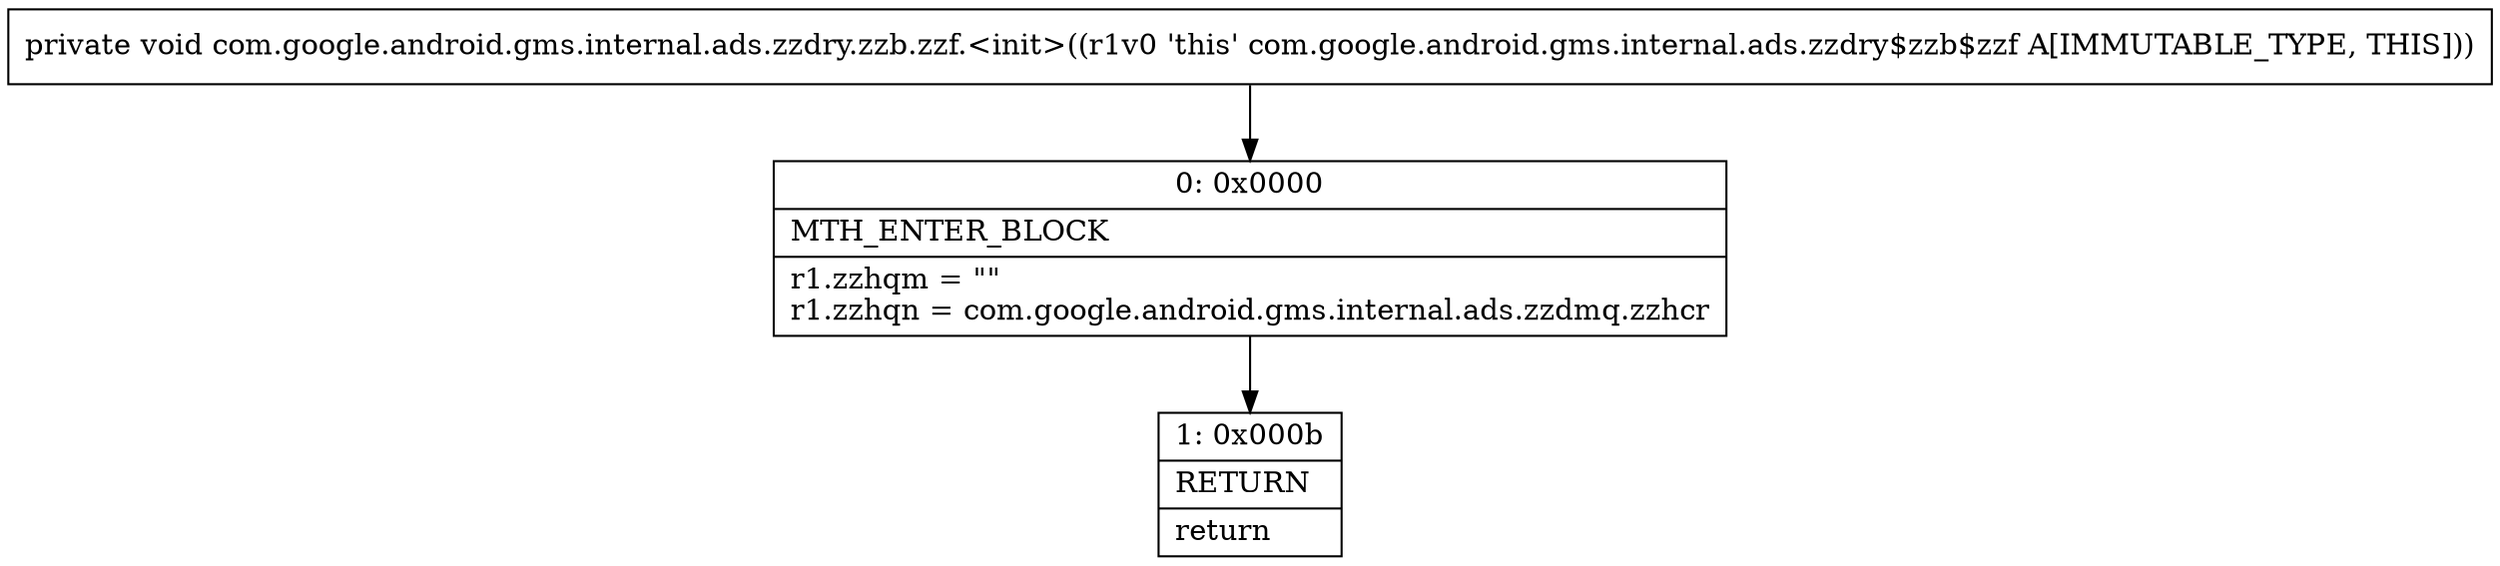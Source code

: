 digraph "CFG forcom.google.android.gms.internal.ads.zzdry.zzb.zzf.\<init\>()V" {
Node_0 [shape=record,label="{0\:\ 0x0000|MTH_ENTER_BLOCK\l|r1.zzhqm = \"\"\lr1.zzhqn = com.google.android.gms.internal.ads.zzdmq.zzhcr\l}"];
Node_1 [shape=record,label="{1\:\ 0x000b|RETURN\l|return\l}"];
MethodNode[shape=record,label="{private void com.google.android.gms.internal.ads.zzdry.zzb.zzf.\<init\>((r1v0 'this' com.google.android.gms.internal.ads.zzdry$zzb$zzf A[IMMUTABLE_TYPE, THIS])) }"];
MethodNode -> Node_0;
Node_0 -> Node_1;
}

